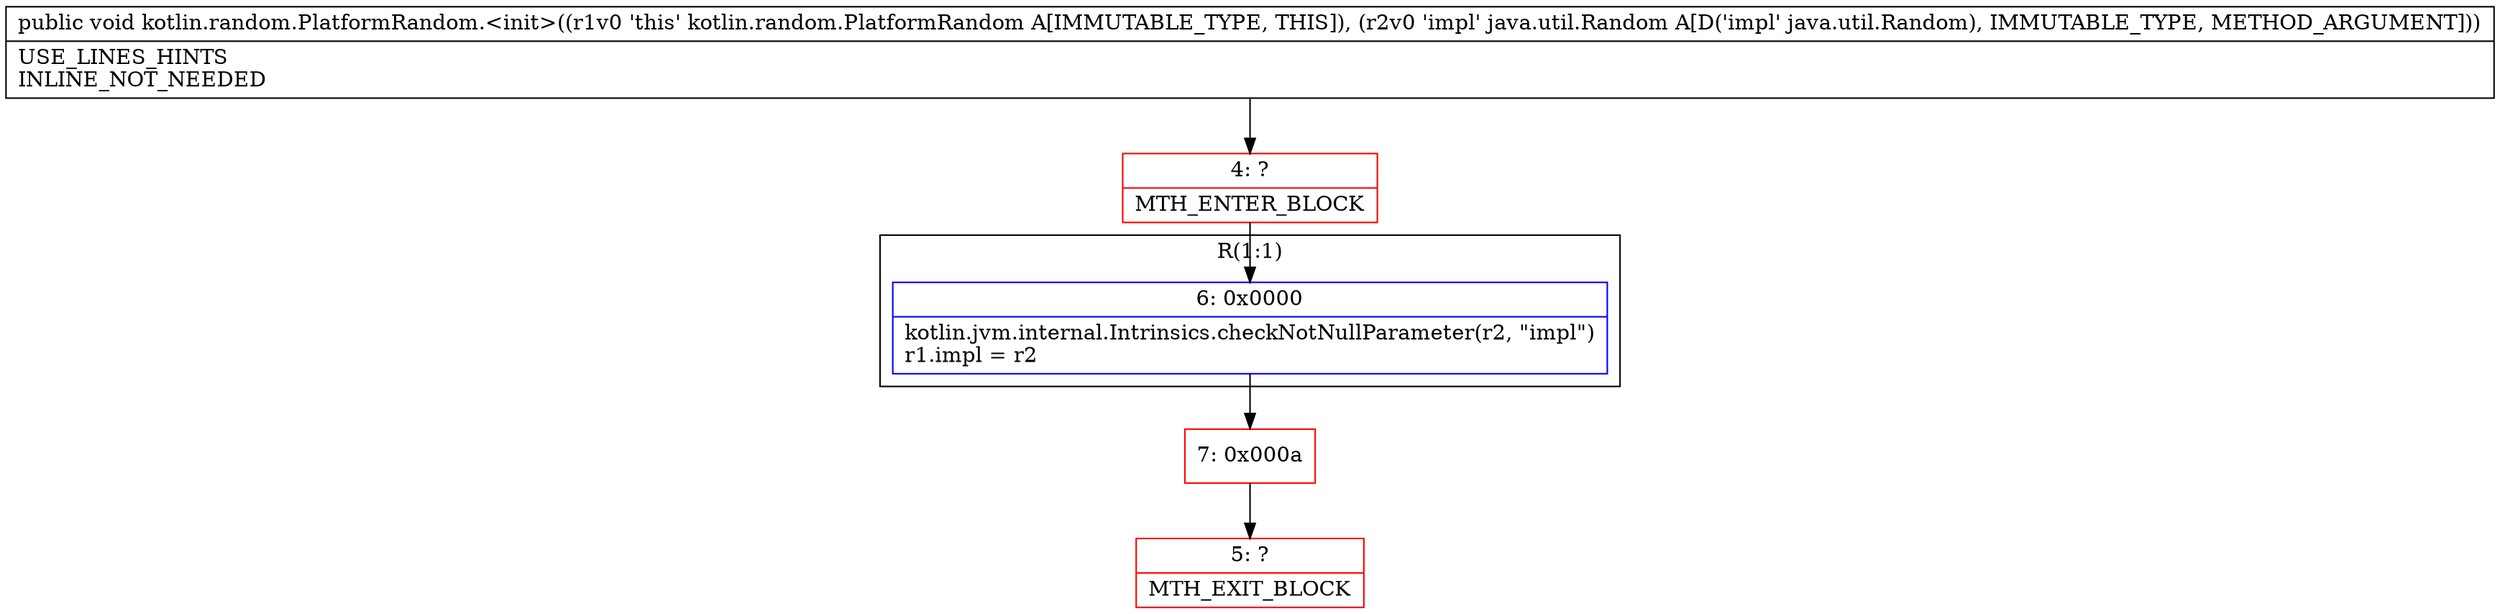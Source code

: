 digraph "CFG forkotlin.random.PlatformRandom.\<init\>(Ljava\/util\/Random;)V" {
subgraph cluster_Region_1013604711 {
label = "R(1:1)";
node [shape=record,color=blue];
Node_6 [shape=record,label="{6\:\ 0x0000|kotlin.jvm.internal.Intrinsics.checkNotNullParameter(r2, \"impl\")\lr1.impl = r2\l}"];
}
Node_4 [shape=record,color=red,label="{4\:\ ?|MTH_ENTER_BLOCK\l}"];
Node_7 [shape=record,color=red,label="{7\:\ 0x000a}"];
Node_5 [shape=record,color=red,label="{5\:\ ?|MTH_EXIT_BLOCK\l}"];
MethodNode[shape=record,label="{public void kotlin.random.PlatformRandom.\<init\>((r1v0 'this' kotlin.random.PlatformRandom A[IMMUTABLE_TYPE, THIS]), (r2v0 'impl' java.util.Random A[D('impl' java.util.Random), IMMUTABLE_TYPE, METHOD_ARGUMENT]))  | USE_LINES_HINTS\lINLINE_NOT_NEEDED\l}"];
MethodNode -> Node_4;Node_6 -> Node_7;
Node_4 -> Node_6;
Node_7 -> Node_5;
}


